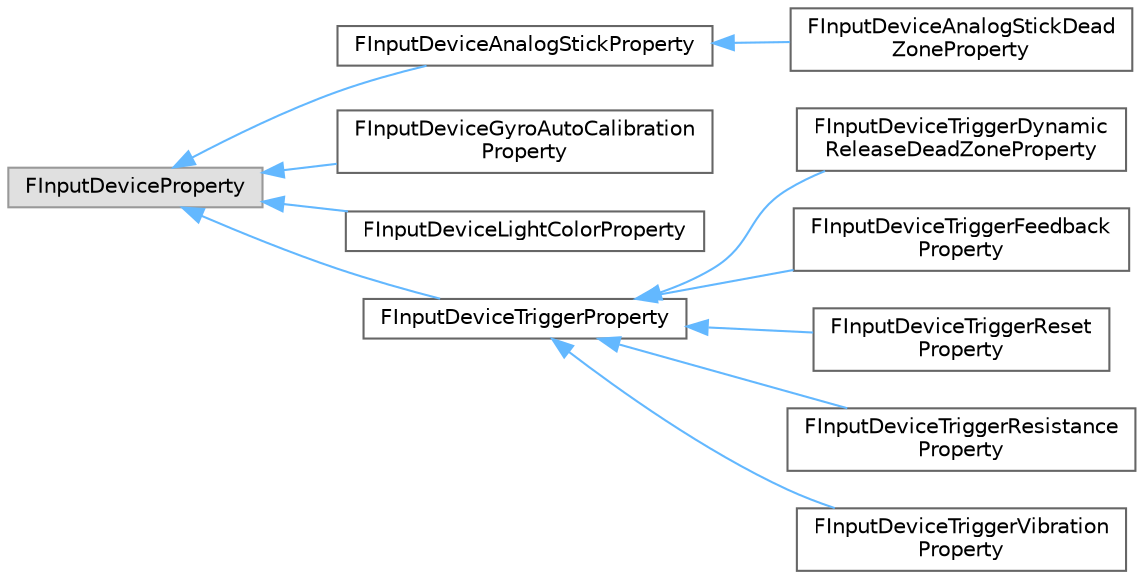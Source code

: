digraph "Graphical Class Hierarchy"
{
 // INTERACTIVE_SVG=YES
 // LATEX_PDF_SIZE
  bgcolor="transparent";
  edge [fontname=Helvetica,fontsize=10,labelfontname=Helvetica,labelfontsize=10];
  node [fontname=Helvetica,fontsize=10,shape=box,height=0.2,width=0.4];
  rankdir="LR";
  Node0 [id="Node000000",label="FInputDeviceProperty",height=0.2,width=0.4,color="grey60", fillcolor="#E0E0E0", style="filled",tooltip=" "];
  Node0 -> Node1 [id="edge4055_Node000000_Node000001",dir="back",color="steelblue1",style="solid",tooltip=" "];
  Node1 [id="Node000001",label="FInputDeviceAnalogStickProperty",height=0.2,width=0.4,color="grey40", fillcolor="white", style="filled",URL="$df/dfd/structFInputDeviceAnalogStickProperty.html",tooltip="Base class for device properties that affect Analog Sticks."];
  Node1 -> Node2 [id="edge4056_Node000001_Node000002",dir="back",color="steelblue1",style="solid",tooltip=" "];
  Node2 [id="Node000002",label="FInputDeviceAnalogStickDead\lZoneProperty",height=0.2,width=0.4,color="grey40", fillcolor="white", style="filled",URL="$d0/d1a/structFInputDeviceAnalogStickDeadZoneProperty.html",tooltip="A generic input device property that sets Deadzone for Analog Sticks."];
  Node0 -> Node3 [id="edge4057_Node000000_Node000003",dir="back",color="steelblue1",style="solid",tooltip=" "];
  Node3 [id="Node000003",label="FInputDeviceGyroAutoCalibration\lProperty",height=0.2,width=0.4,color="grey40", fillcolor="white", style="filled",URL="$d0/d40/structFInputDeviceGyroAutoCalibrationProperty.html",tooltip="A generic gyro calibration property for input devices whose gyroscopes (angular velocity sensors) can..."];
  Node0 -> Node4 [id="edge4058_Node000000_Node000004",dir="back",color="steelblue1",style="solid",tooltip=" "];
  Node4 [id="Node000004",label="FInputDeviceLightColorProperty",height=0.2,width=0.4,color="grey40", fillcolor="white", style="filled",URL="$d7/d28/structFInputDeviceLightColorProperty.html",tooltip="A generic light color property for input devices that have lights on them."];
  Node0 -> Node5 [id="edge4059_Node000000_Node000005",dir="back",color="steelblue1",style="solid",tooltip=" "];
  Node5 [id="Node000005",label="FInputDeviceTriggerProperty",height=0.2,width=0.4,color="grey40", fillcolor="white", style="filled",URL="$df/d17/structFInputDeviceTriggerProperty.html",tooltip="Base class for device properties that affect Triggers."];
  Node5 -> Node6 [id="edge4060_Node000005_Node000006",dir="back",color="steelblue1",style="solid",tooltip=" "];
  Node6 [id="Node000006",label="FInputDeviceTriggerDynamic\lReleaseDeadZoneProperty",height=0.2,width=0.4,color="grey40", fillcolor="white", style="filled",URL="$d9/d4c/structFInputDeviceTriggerDynamicReleaseDeadZoneProperty.html",tooltip="A generic input device property that sets \"Dynamic Release DeadZones\" for Analog Triggers."];
  Node5 -> Node7 [id="edge4061_Node000005_Node000007",dir="back",color="steelblue1",style="solid",tooltip=" "];
  Node7 [id="Node000007",label="FInputDeviceTriggerFeedback\lProperty",height=0.2,width=0.4,color="grey40", fillcolor="white", style="filled",URL="$dc/dcb/structFInputDeviceTriggerFeedbackProperty.html",tooltip="Trigger resistance that is applied at a single position with the given strength."];
  Node5 -> Node8 [id="edge4062_Node000005_Node000008",dir="back",color="steelblue1",style="solid",tooltip=" "];
  Node8 [id="Node000008",label="FInputDeviceTriggerReset\lProperty",height=0.2,width=0.4,color="grey40", fillcolor="white", style="filled",URL="$d2/d88/structFInputDeviceTriggerResetProperty.html",tooltip="This property can be used to reset the state of a given trigger."];
  Node5 -> Node9 [id="edge4063_Node000005_Node000009",dir="back",color="steelblue1",style="solid",tooltip=" "];
  Node9 [id="Node000009",label="FInputDeviceTriggerResistance\lProperty",height=0.2,width=0.4,color="grey40", fillcolor="white", style="filled",URL="$dd/dac/structFInputDeviceTriggerResistanceProperty.html",tooltip="A generic trigger effect that allows analog triggers to have a resistance curve between two points (S..."];
  Node5 -> Node10 [id="edge4064_Node000005_Node000010",dir="back",color="steelblue1",style="solid",tooltip=" "];
  Node10 [id="Node000010",label="FInputDeviceTriggerVibration\lProperty",height=0.2,width=0.4,color="grey40", fillcolor="white", style="filled",URL="$d5/db5/structFInputDeviceTriggerVibrationProperty.html",tooltip="A generic input device property that sets vibration on triggers."];
}
